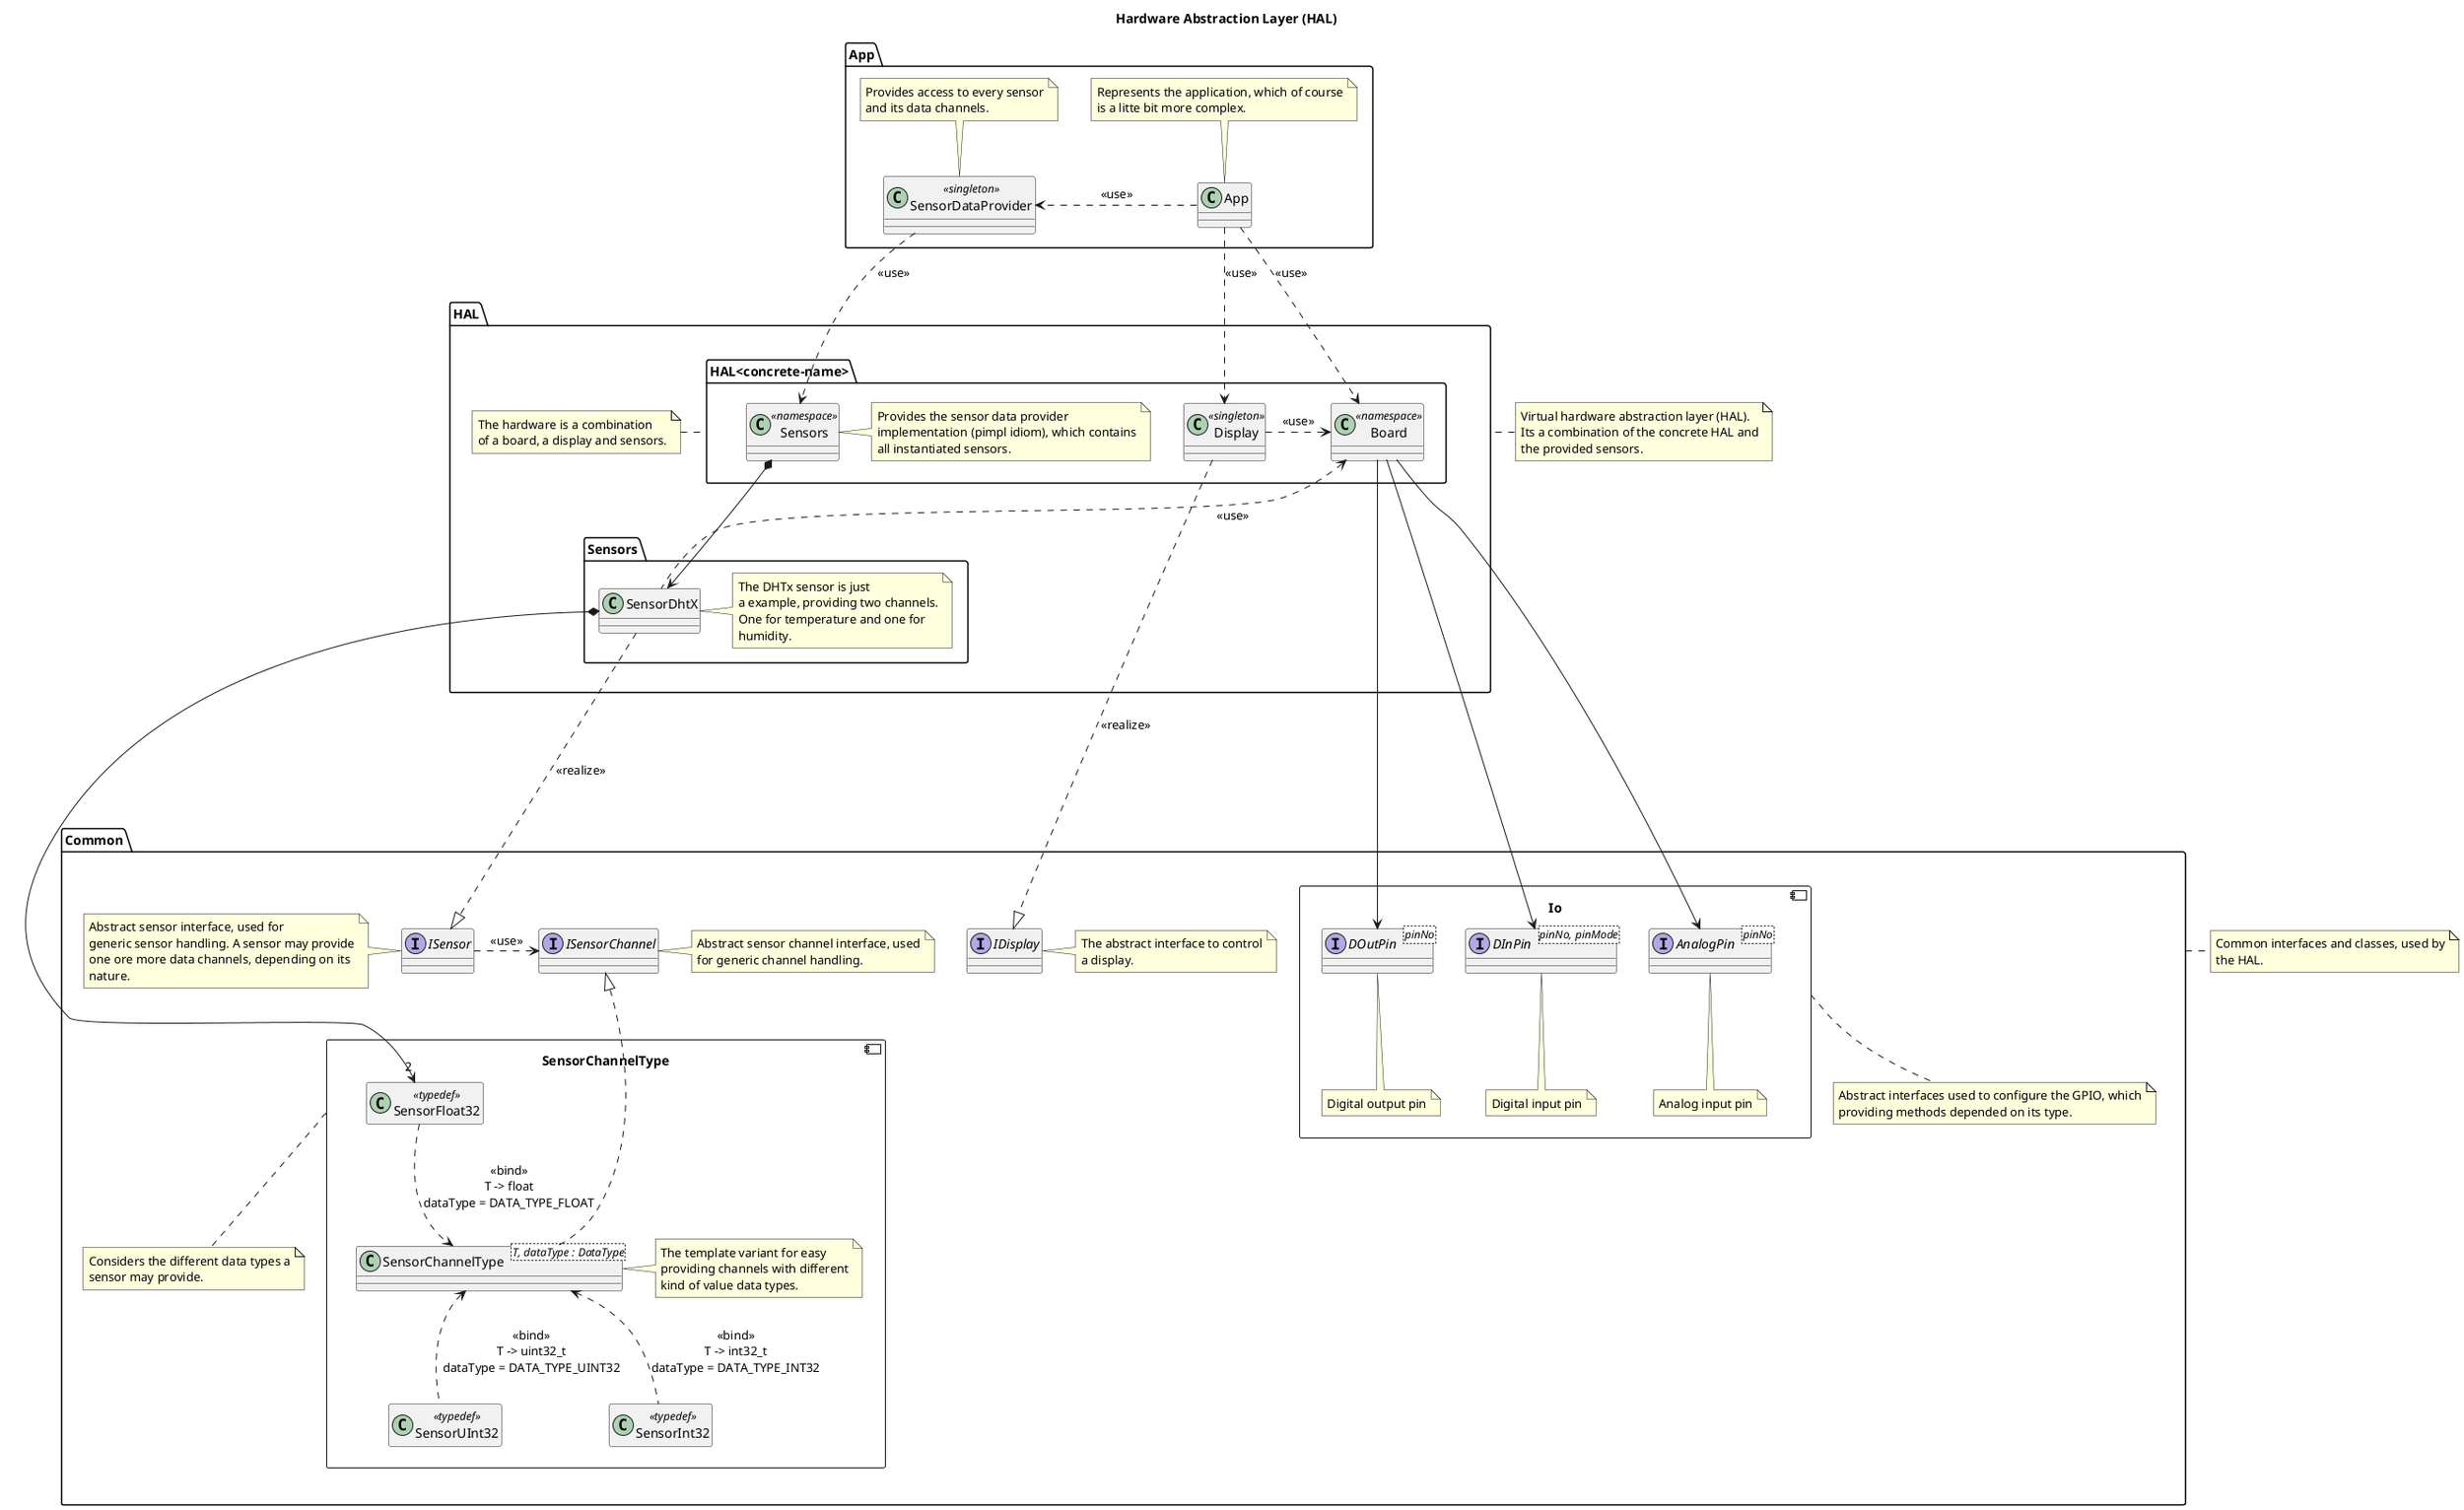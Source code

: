 @startuml

title Hardware Abstraction Layer (HAL)

package "Common" as commonPkg {

    component "Io" as io {
        interface "DOutPin" <pinNo>
        interface "DInPin" <pinNo, pinMode>
        interface "AnalogPin" <pinNo>

        note bottom of DOutPin: Digital output pin
        note bottom of DInPin: Digital input pin
        note bottom of AnalogPin: Analog input pin
    }

    note bottom of io
        Abstract interfaces used to configure the GPIO, which
        providing methods depended on its type.
    end note

    interface "IDisplay" as iDisplay

    note right of iDisplay
        The abstract interface to control
        a display.
    end note

    interface "ISensor" as iSensor

    note left of iSensor
        Abstract sensor interface, used for 
        generic sensor handling. A sensor may provide
        one ore more data channels, depending on its
        nature.
    end note

    interface "ISensorChannel" as iSensorChannel

    note right of iSensorChannel
        Abstract sensor channel interface, used
        for generic channel handling.
    end note

    component "SensorChannelType" as sensorChannelPkg {
        
        class "SensorChannelType<T, dataType : DataType>" as sensorChannelType

        note right of sensorChannelType
            The template variant for easy
            providing channels with different
            kind of value data types.
        end note

        class SensorUInt32 <<typedef>>
        hide SensorUInt32 members

        class SensorInt32 <<typedef>>
        hide SensorInt32 members

        class SensorFloat32 <<typedef>>
        hide SensorFloat32 members

        SensorUInt32 .u.> sensorChannelType: <<bind>>\nT -> uint32_t\ndataType = DATA_TYPE_UINT32
        SensorInt32 .u.> sensorChannelType: <<bind>>\nT -> int32_t\ndataType = DATA_TYPE_INT32
        SensorFloat32 ..> sensorChannelType: <<bind>>\nT -> float\ndataType = DATA_TYPE_FLOAT
    }

    note bottom of sensorChannelPkg
        Considers the different data types a
        sensor may provide.
    end note

    sensorChannelType .u..|> iSensorChannel
    iSensor .> iSensorChannel: <<use>>
}

note right of commonPkg
    Common interfaces and classes, used by
    the HAL.
end note

package "HAL" as halPkg {

    package "HAL<concrete-name>" as halXXXPkg {

        class "Display" as display <<singleton>>
        class "Board" as board <<namespace>>
        class "Sensors" as sensors <<namespace>>

        note right of sensors
            Provides the sensor data provider
            implementation (pimpl idiom), which contains
            all instantiated sensors.
        end note

        display .> board: <<use>>
    }

    note left of halXXXPkg
        The hardware is a combination
        of a board, a display and sensors.
    end note

    package "Sensors" as sensorsPkg {

        class "SensorDhtX" as sensorDhtX

        note right of sensorDhtX
            The DHTx sensor is just
            a example, providing two channels.
            One for temperature and one for
            humidity.
        end note
    }

    display ..|> iDisplay: <<realize>>
    board --> DOutPin
    board --> DInPin
    board --> AnalogPin
    board <.. sensorDhtX: <<use>>
    sensors *--> sensorDhtX
    sensorDhtX ..|> iSensor: <<realize>>
    sensorDhtX *--> "2" SensorFloat32
}

note left of halPkg
    Virtual hardware abstraction layer (HAL).
    Its a combination of the concrete HAL and
    the provided sensors.
end note

halPkg -[hidden]--- commonPkg

package "App" as appPkg {

    class "App" as app

    note top of app
        Represents the application, which of course
        is a litte bit more complex.
    end note

    class "SensorDataProvider" as sensorDataProvider <<singleton>>

    note top of sensorDataProvider
        Provides access to every sensor
        and its data channels.
    end note
}

app ..> board: <<use>>
app ..> display: <<use>>
app .r.> sensorDataProvider: <<use>>

sensorDataProvider ..> sensors: <<use>>

@enduml